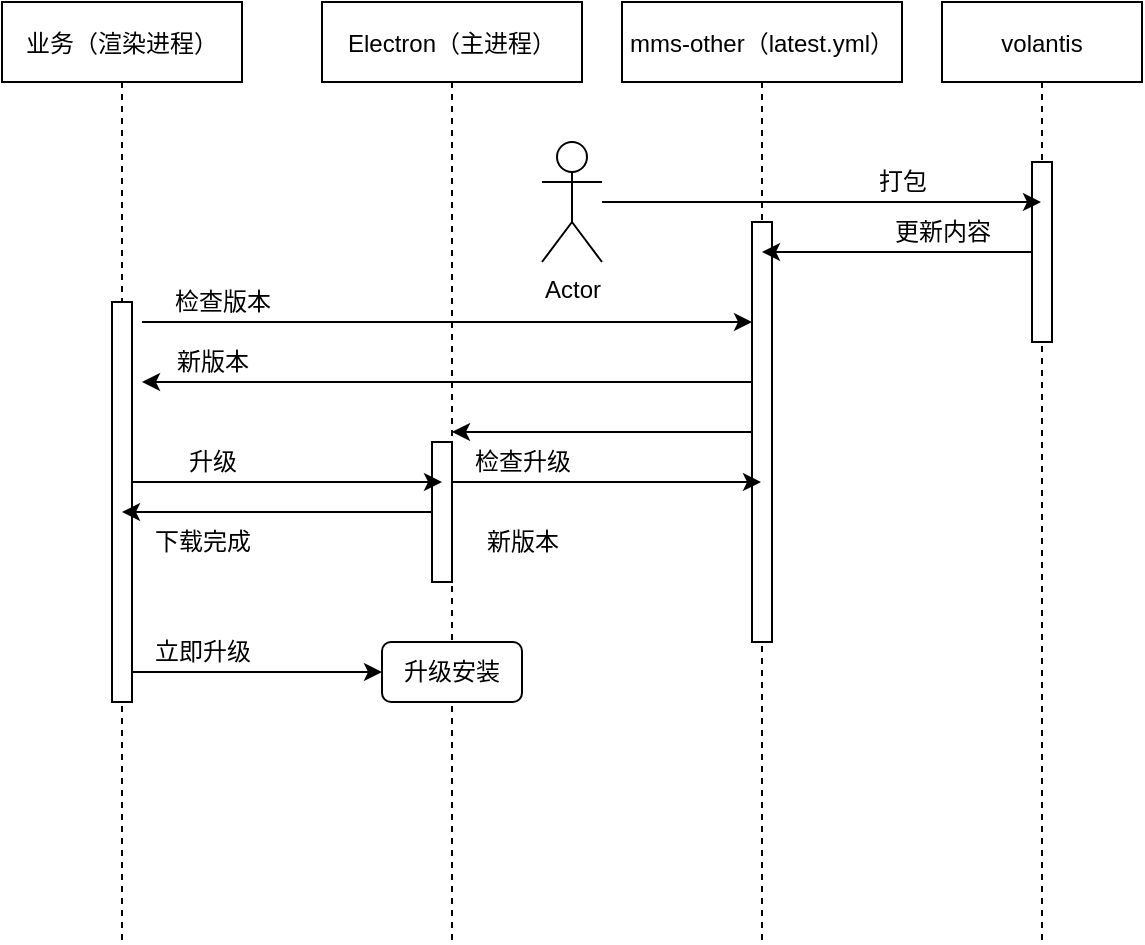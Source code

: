 <mxfile version="13.9.2" type="github">
  <diagram id="kgpKYQtTHZ0yAKxKKP6v" name="Page-1">
    <mxGraphModel dx="981" dy="526" grid="1" gridSize="10" guides="1" tooltips="1" connect="1" arrows="1" fold="1" page="1" pageScale="1" pageWidth="850" pageHeight="1100" math="0" shadow="0">
      <root>
        <mxCell id="0" />
        <mxCell id="1" parent="0" />
        <mxCell id="3nuBFxr9cyL0pnOWT2aG-1" value="业务（渲染进程）" style="shape=umlLifeline;perimeter=lifelinePerimeter;container=1;collapsible=0;recursiveResize=0;rounded=0;shadow=0;strokeWidth=1;" parent="1" vertex="1">
          <mxGeometry x="70" y="80" width="120" height="470" as="geometry" />
        </mxCell>
        <mxCell id="CE0omR0g4Z4-vGxCL9sx-32" value="" style="points=[];perimeter=orthogonalPerimeter;rounded=0;shadow=0;strokeWidth=1;" vertex="1" parent="3nuBFxr9cyL0pnOWT2aG-1">
          <mxGeometry x="55" y="150" width="10" height="200" as="geometry" />
        </mxCell>
        <mxCell id="3nuBFxr9cyL0pnOWT2aG-5" value="Electron（主进程）" style="shape=umlLifeline;perimeter=lifelinePerimeter;container=1;collapsible=0;recursiveResize=0;rounded=0;shadow=0;strokeWidth=1;" parent="1" vertex="1">
          <mxGeometry x="230" y="80" width="130" height="470" as="geometry" />
        </mxCell>
        <mxCell id="CE0omR0g4Z4-vGxCL9sx-33" value="" style="points=[];perimeter=orthogonalPerimeter;rounded=0;shadow=0;strokeWidth=1;" vertex="1" parent="3nuBFxr9cyL0pnOWT2aG-5">
          <mxGeometry x="55" y="220" width="10" height="70" as="geometry" />
        </mxCell>
        <mxCell id="CE0omR0g4Z4-vGxCL9sx-45" value="升级安装" style="rounded=1;whiteSpace=wrap;html=1;" vertex="1" parent="3nuBFxr9cyL0pnOWT2aG-5">
          <mxGeometry x="30" y="320" width="70" height="30" as="geometry" />
        </mxCell>
        <mxCell id="CE0omR0g4Z4-vGxCL9sx-1" value="mms-other（latest.yml）" style="shape=umlLifeline;perimeter=lifelinePerimeter;container=1;collapsible=0;recursiveResize=0;rounded=0;shadow=0;strokeWidth=1;" vertex="1" parent="1">
          <mxGeometry x="380" y="80" width="140" height="470" as="geometry" />
        </mxCell>
        <mxCell id="CE0omR0g4Z4-vGxCL9sx-24" value="" style="points=[];perimeter=orthogonalPerimeter;rounded=0;shadow=0;strokeWidth=1;" vertex="1" parent="CE0omR0g4Z4-vGxCL9sx-1">
          <mxGeometry x="65" y="110" width="10" height="210" as="geometry" />
        </mxCell>
        <mxCell id="CE0omR0g4Z4-vGxCL9sx-4" value="volantis" style="shape=umlLifeline;perimeter=lifelinePerimeter;container=1;collapsible=0;recursiveResize=0;rounded=0;shadow=0;strokeWidth=1;" vertex="1" parent="1">
          <mxGeometry x="540" y="80" width="100" height="470" as="geometry" />
        </mxCell>
        <mxCell id="CE0omR0g4Z4-vGxCL9sx-19" value="" style="points=[];perimeter=orthogonalPerimeter;rounded=0;shadow=0;strokeWidth=1;" vertex="1" parent="CE0omR0g4Z4-vGxCL9sx-4">
          <mxGeometry x="45" y="80" width="10" height="90" as="geometry" />
        </mxCell>
        <mxCell id="CE0omR0g4Z4-vGxCL9sx-8" value="" style="points=[];perimeter=orthogonalPerimeter;rounded=0;shadow=0;strokeWidth=1;" vertex="1" parent="1">
          <mxGeometry x="270" y="160" height="80" as="geometry" />
        </mxCell>
        <mxCell id="CE0omR0g4Z4-vGxCL9sx-18" value="打包" style="text;html=1;align=center;verticalAlign=middle;resizable=0;points=[];autosize=1;" vertex="1" parent="1">
          <mxGeometry x="500" y="160" width="40" height="20" as="geometry" />
        </mxCell>
        <mxCell id="CE0omR0g4Z4-vGxCL9sx-22" style="edgeStyle=orthogonalEdgeStyle;rounded=0;orthogonalLoop=1;jettySize=auto;html=1;" edge="1" parent="1" source="CE0omR0g4Z4-vGxCL9sx-21" target="CE0omR0g4Z4-vGxCL9sx-4">
          <mxGeometry relative="1" as="geometry">
            <mxPoint x="560" y="170" as="targetPoint" />
            <Array as="points">
              <mxPoint x="520" y="180" />
              <mxPoint x="520" y="180" />
            </Array>
          </mxGeometry>
        </mxCell>
        <mxCell id="CE0omR0g4Z4-vGxCL9sx-21" value="Actor" style="shape=umlActor;verticalLabelPosition=bottom;verticalAlign=top;html=1;" vertex="1" parent="1">
          <mxGeometry x="340" y="150" width="30" height="60" as="geometry" />
        </mxCell>
        <mxCell id="CE0omR0g4Z4-vGxCL9sx-25" value="更新内容" style="text;html=1;align=center;verticalAlign=middle;resizable=0;points=[];autosize=1;" vertex="1" parent="1">
          <mxGeometry x="510" y="185" width="60" height="20" as="geometry" />
        </mxCell>
        <mxCell id="CE0omR0g4Z4-vGxCL9sx-26" style="edgeStyle=orthogonalEdgeStyle;rounded=0;orthogonalLoop=1;jettySize=auto;html=1;" edge="1" parent="1" target="CE0omR0g4Z4-vGxCL9sx-24">
          <mxGeometry relative="1" as="geometry">
            <mxPoint x="140" y="240" as="sourcePoint" />
            <Array as="points">
              <mxPoint x="290" y="240" />
              <mxPoint x="290" y="240" />
            </Array>
          </mxGeometry>
        </mxCell>
        <mxCell id="CE0omR0g4Z4-vGxCL9sx-27" value="检查版本" style="text;html=1;align=center;verticalAlign=middle;resizable=0;points=[];autosize=1;" vertex="1" parent="1">
          <mxGeometry x="150" y="220" width="60" height="20" as="geometry" />
        </mxCell>
        <mxCell id="CE0omR0g4Z4-vGxCL9sx-28" style="edgeStyle=orthogonalEdgeStyle;rounded=0;orthogonalLoop=1;jettySize=auto;html=1;" edge="1" parent="1" source="CE0omR0g4Z4-vGxCL9sx-19" target="CE0omR0g4Z4-vGxCL9sx-1">
          <mxGeometry relative="1" as="geometry">
            <Array as="points">
              <mxPoint x="500" y="205" />
              <mxPoint x="500" y="205" />
            </Array>
          </mxGeometry>
        </mxCell>
        <mxCell id="CE0omR0g4Z4-vGxCL9sx-29" style="edgeStyle=orthogonalEdgeStyle;rounded=0;orthogonalLoop=1;jettySize=auto;html=1;" edge="1" parent="1" source="CE0omR0g4Z4-vGxCL9sx-24">
          <mxGeometry relative="1" as="geometry">
            <mxPoint x="140" y="270" as="targetPoint" />
            <Array as="points">
              <mxPoint x="230" y="270" />
              <mxPoint x="230" y="270" />
            </Array>
          </mxGeometry>
        </mxCell>
        <mxCell id="CE0omR0g4Z4-vGxCL9sx-30" value="新版本" style="text;html=1;align=center;verticalAlign=middle;resizable=0;points=[];autosize=1;" vertex="1" parent="1">
          <mxGeometry x="150" y="250" width="50" height="20" as="geometry" />
        </mxCell>
        <mxCell id="CE0omR0g4Z4-vGxCL9sx-34" value="" style="edgeStyle=orthogonalEdgeStyle;rounded=0;orthogonalLoop=1;jettySize=auto;html=1;" edge="1" parent="1" source="CE0omR0g4Z4-vGxCL9sx-32">
          <mxGeometry relative="1" as="geometry">
            <mxPoint x="290" y="320" as="targetPoint" />
            <Array as="points">
              <mxPoint x="230" y="320" />
              <mxPoint x="230" y="320" />
            </Array>
          </mxGeometry>
        </mxCell>
        <mxCell id="CE0omR0g4Z4-vGxCL9sx-35" value="升级" style="text;html=1;align=center;verticalAlign=middle;resizable=0;points=[];autosize=1;" vertex="1" parent="1">
          <mxGeometry x="155" y="300" width="40" height="20" as="geometry" />
        </mxCell>
        <mxCell id="CE0omR0g4Z4-vGxCL9sx-36" style="edgeStyle=orthogonalEdgeStyle;rounded=0;orthogonalLoop=1;jettySize=auto;html=1;" edge="1" parent="1" source="CE0omR0g4Z4-vGxCL9sx-33" target="CE0omR0g4Z4-vGxCL9sx-1">
          <mxGeometry relative="1" as="geometry">
            <Array as="points">
              <mxPoint x="320" y="320" />
              <mxPoint x="320" y="320" />
            </Array>
          </mxGeometry>
        </mxCell>
        <mxCell id="CE0omR0g4Z4-vGxCL9sx-37" value="检查升级" style="text;html=1;align=center;verticalAlign=middle;resizable=0;points=[];autosize=1;" vertex="1" parent="1">
          <mxGeometry x="300" y="300" width="60" height="20" as="geometry" />
        </mxCell>
        <mxCell id="CE0omR0g4Z4-vGxCL9sx-38" style="edgeStyle=orthogonalEdgeStyle;rounded=0;orthogonalLoop=1;jettySize=auto;html=1;" edge="1" parent="1" source="CE0omR0g4Z4-vGxCL9sx-24" target="3nuBFxr9cyL0pnOWT2aG-5">
          <mxGeometry relative="1" as="geometry">
            <Array as="points">
              <mxPoint x="350" y="360" />
              <mxPoint x="350" y="360" />
            </Array>
          </mxGeometry>
        </mxCell>
        <mxCell id="CE0omR0g4Z4-vGxCL9sx-39" value="新版本" style="text;html=1;align=center;verticalAlign=middle;resizable=0;points=[];autosize=1;" vertex="1" parent="1">
          <mxGeometry x="305" y="340" width="50" height="20" as="geometry" />
        </mxCell>
        <mxCell id="CE0omR0g4Z4-vGxCL9sx-40" style="edgeStyle=orthogonalEdgeStyle;rounded=0;orthogonalLoop=1;jettySize=auto;html=1;" edge="1" parent="1" source="CE0omR0g4Z4-vGxCL9sx-33" target="3nuBFxr9cyL0pnOWT2aG-1">
          <mxGeometry relative="1" as="geometry">
            <Array as="points">
              <mxPoint x="190" y="360" />
              <mxPoint x="190" y="360" />
            </Array>
          </mxGeometry>
        </mxCell>
        <mxCell id="CE0omR0g4Z4-vGxCL9sx-41" value="下载完成" style="text;html=1;align=center;verticalAlign=middle;resizable=0;points=[];autosize=1;" vertex="1" parent="1">
          <mxGeometry x="140" y="340" width="60" height="20" as="geometry" />
        </mxCell>
        <mxCell id="CE0omR0g4Z4-vGxCL9sx-42" style="edgeStyle=orthogonalEdgeStyle;rounded=0;orthogonalLoop=1;jettySize=auto;html=1;entryX=0;entryY=0.5;entryDx=0;entryDy=0;" edge="1" parent="1" source="CE0omR0g4Z4-vGxCL9sx-32" target="CE0omR0g4Z4-vGxCL9sx-45">
          <mxGeometry relative="1" as="geometry">
            <Array as="points">
              <mxPoint x="220" y="415" />
              <mxPoint x="220" y="415" />
            </Array>
          </mxGeometry>
        </mxCell>
        <mxCell id="CE0omR0g4Z4-vGxCL9sx-43" value="立即升级" style="text;html=1;align=center;verticalAlign=middle;resizable=0;points=[];autosize=1;" vertex="1" parent="1">
          <mxGeometry x="140" y="395" width="60" height="20" as="geometry" />
        </mxCell>
      </root>
    </mxGraphModel>
  </diagram>
</mxfile>
